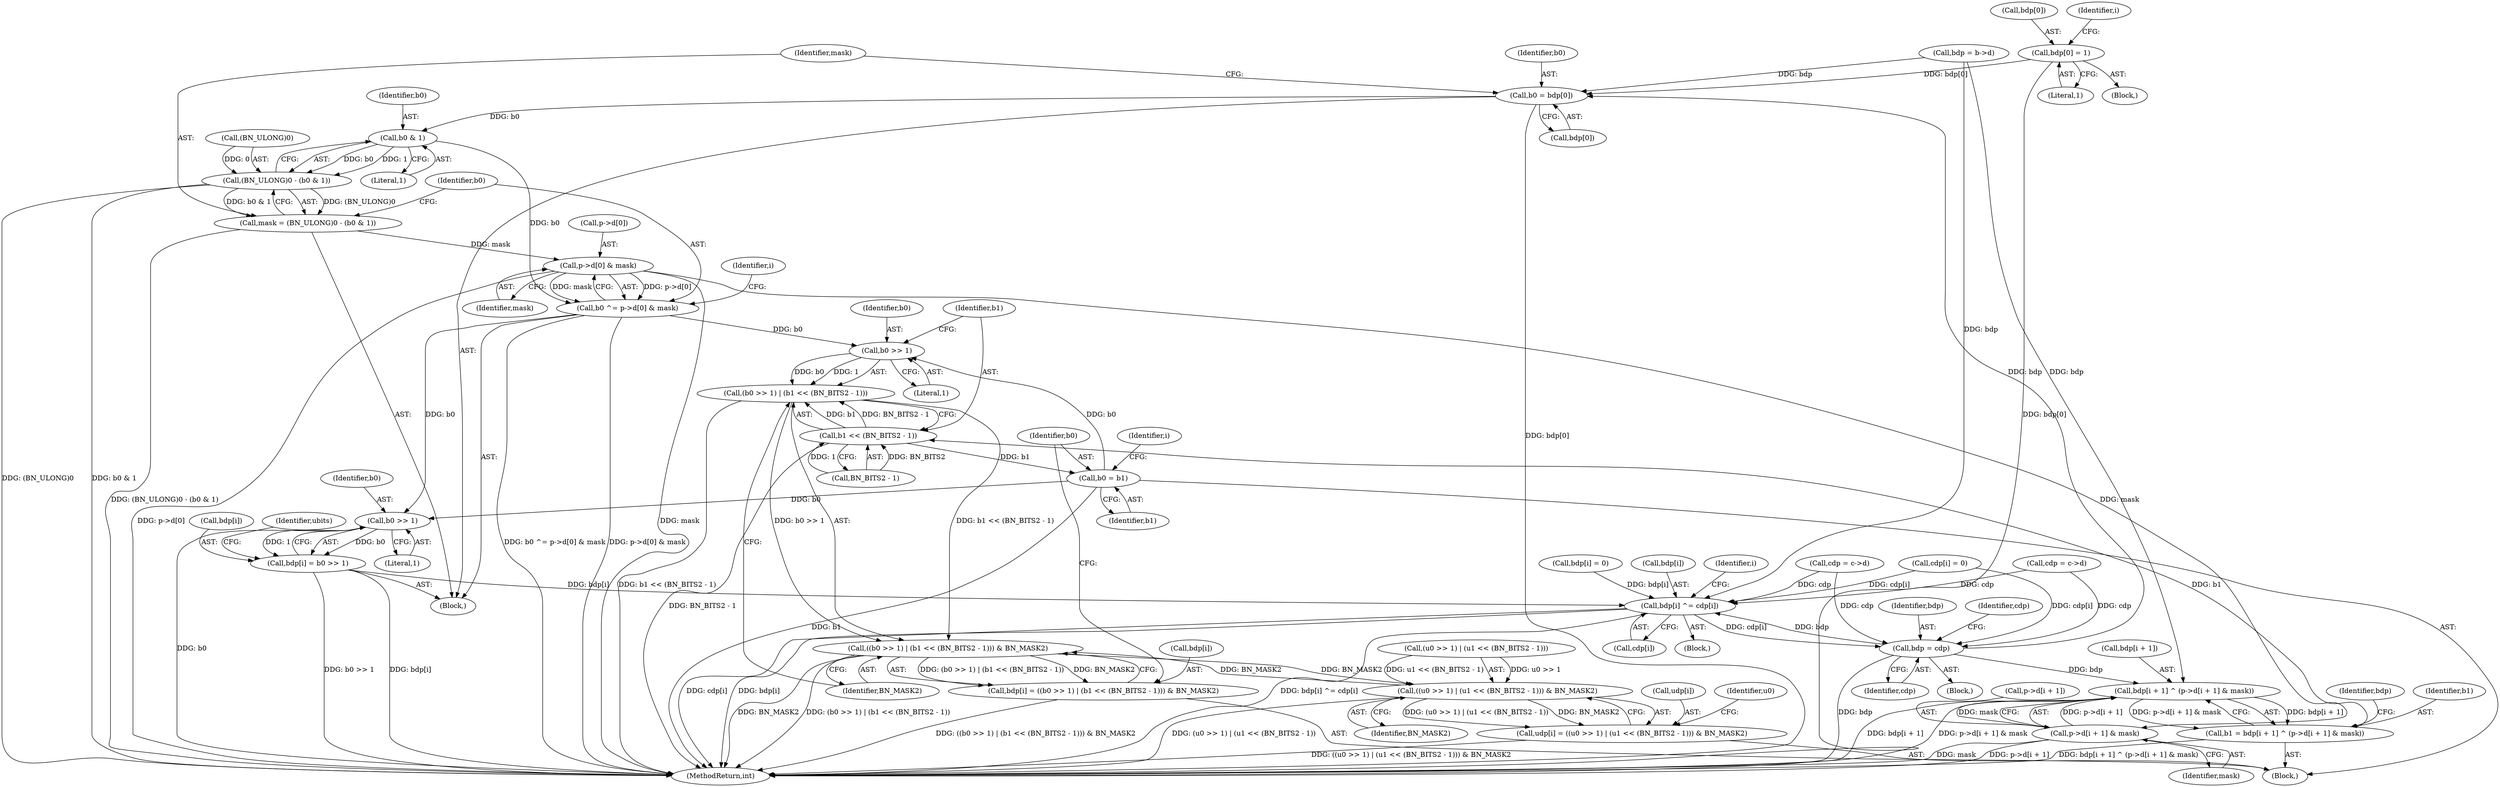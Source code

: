 digraph "0_openssl_4924b37ee01f71ae19c94a8934b80eeb2f677932@array" {
"1000248" [label="(Call,bdp[0] = 1)"];
"1000327" [label="(Call,b0 = bdp[0])"];
"1000338" [label="(Call,b0 & 1)"];
"1000334" [label="(Call,(BN_ULONG)0 - (b0 & 1))"];
"1000332" [label="(Call,mask = (BN_ULONG)0 - (b0 & 1))"];
"1000343" [label="(Call,p->d[0] & mask)"];
"1000341" [label="(Call,b0 ^= p->d[0] & mask)"];
"1000410" [label="(Call,b0 >> 1)"];
"1000409" [label="(Call,(b0 >> 1) | (b1 << (BN_BITS2 - 1)))"];
"1000408" [label="(Call,((b0 >> 1) | (b1 << (BN_BITS2 - 1))) & BN_MASK2)"];
"1000373" [label="(Call,((u0 >> 1) | (u1 << (BN_BITS2 - 1))) & BN_MASK2)"];
"1000369" [label="(Call,udp[i] = ((u0 >> 1) | (u1 << (BN_BITS2 - 1))) & BN_MASK2)"];
"1000404" [label="(Call,bdp[i] = ((b0 >> 1) | (b1 << (BN_BITS2 - 1))) & BN_MASK2)"];
"1000433" [label="(Call,b0 >> 1)"];
"1000429" [label="(Call,bdp[i] = b0 >> 1)"];
"1000522" [label="(Call,bdp[i] ^= cdp[i])"];
"1000497" [label="(Call,bdp = cdp)"];
"1000389" [label="(Call,bdp[i + 1] ^ (p->d[i + 1] & mask))"];
"1000387" [label="(Call,b1 = bdp[i + 1] ^ (p->d[i + 1] & mask))"];
"1000413" [label="(Call,b1 << (BN_BITS2 - 1))"];
"1000419" [label="(Call,b0 = b1)"];
"1000395" [label="(Call,p->d[i + 1] & mask)"];
"1000327" [label="(Call,b0 = bdp[0])"];
"1000497" [label="(Call,bdp = cdp)"];
"1000387" [label="(Call,b1 = bdp[i + 1] ^ (p->d[i + 1] & mask))"];
"1000385" [label="(Identifier,u0)"];
"1000370" [label="(Call,udp[i])"];
"1000413" [label="(Call,b1 << (BN_BITS2 - 1))"];
"1000388" [label="(Identifier,b1)"];
"1000437" [label="(Identifier,ubits)"];
"1000243" [label="(Call,bdp = b->d)"];
"1000316" [label="(Block,)"];
"1000349" [label="(Identifier,mask)"];
"1000374" [label="(Call,(u0 >> 1) | (u1 << (BN_BITS2 - 1)))"];
"1000526" [label="(Call,cdp[i])"];
"1000500" [label="(Call,cdp = c->d)"];
"1000411" [label="(Identifier,b0)"];
"1000334" [label="(Call,(BN_ULONG)0 - (b0 & 1))"];
"1000335" [label="(Call,(BN_ULONG)0)"];
"1000522" [label="(Call,bdp[i] ^= cdp[i])"];
"1000523" [label="(Call,bdp[i])"];
"1000252" [label="(Literal,1)"];
"1000360" [label="(Identifier,i)"];
"1000513" [label="(Identifier,i)"];
"1000249" [label="(Call,bdp[0])"];
"1000332" [label="(Call,mask = (BN_ULONG)0 - (b0 & 1))"];
"1000373" [label="(Call,((u0 >> 1) | (u1 << (BN_BITS2 - 1))) & BN_MASK2)"];
"1000498" [label="(Identifier,bdp)"];
"1000248" [label="(Call,bdp[0] = 1)"];
"1000499" [label="(Identifier,cdp)"];
"1000414" [label="(Identifier,b1)"];
"1000189" [label="(Block,)"];
"1000340" [label="(Literal,1)"];
"1000406" [label="(Identifier,bdp)"];
"1000418" [label="(Identifier,BN_MASK2)"];
"1000390" [label="(Call,bdp[i + 1])"];
"1000289" [label="(Call,cdp[i] = 0)"];
"1000664" [label="(MethodReturn,int)"];
"1000409" [label="(Call,(b0 >> 1) | (b1 << (BN_BITS2 - 1)))"];
"1000419" [label="(Call,b0 = b1)"];
"1000404" [label="(Call,bdp[i] = ((b0 >> 1) | (b1 << (BN_BITS2 - 1))) & BN_MASK2)"];
"1000501" [label="(Identifier,cdp)"];
"1000341" [label="(Call,b0 ^= p->d[0] & mask)"];
"1000410" [label="(Call,b0 >> 1)"];
"1000396" [label="(Call,p->d[i + 1])"];
"1000461" [label="(Block,)"];
"1000344" [label="(Call,p->d[0])"];
"1000421" [label="(Identifier,b1)"];
"1000433" [label="(Call,b0 >> 1)"];
"1000255" [label="(Identifier,i)"];
"1000389" [label="(Call,bdp[i + 1] ^ (p->d[i + 1] & mask))"];
"1000429" [label="(Call,bdp[i] = b0 >> 1)"];
"1000514" [label="(Block,)"];
"1000275" [label="(Call,cdp = c->d)"];
"1000329" [label="(Call,bdp[0])"];
"1000338" [label="(Call,b0 & 1)"];
"1000383" [label="(Identifier,BN_MASK2)"];
"1000434" [label="(Identifier,b0)"];
"1000430" [label="(Call,bdp[i])"];
"1000408" [label="(Call,((b0 >> 1) | (b1 << (BN_BITS2 - 1))) & BN_MASK2)"];
"1000343" [label="(Call,p->d[0] & mask)"];
"1000412" [label="(Literal,1)"];
"1000420" [label="(Identifier,b0)"];
"1000333" [label="(Identifier,mask)"];
"1000361" [label="(Block,)"];
"1000339" [label="(Identifier,b0)"];
"1000395" [label="(Call,p->d[i + 1] & mask)"];
"1000415" [label="(Call,BN_BITS2 - 1)"];
"1000328" [label="(Identifier,b0)"];
"1000405" [label="(Call,bdp[i])"];
"1000352" [label="(Identifier,i)"];
"1000262" [label="(Call,bdp[i] = 0)"];
"1000435" [label="(Literal,1)"];
"1000403" [label="(Identifier,mask)"];
"1000342" [label="(Identifier,b0)"];
"1000369" [label="(Call,udp[i] = ((u0 >> 1) | (u1 << (BN_BITS2 - 1))) & BN_MASK2)"];
"1000248" -> "1000189"  [label="AST: "];
"1000248" -> "1000252"  [label="CFG: "];
"1000249" -> "1000248"  [label="AST: "];
"1000252" -> "1000248"  [label="AST: "];
"1000255" -> "1000248"  [label="CFG: "];
"1000248" -> "1000664"  [label="DDG: bdp[0]"];
"1000248" -> "1000327"  [label="DDG: bdp[0]"];
"1000327" -> "1000316"  [label="AST: "];
"1000327" -> "1000329"  [label="CFG: "];
"1000328" -> "1000327"  [label="AST: "];
"1000329" -> "1000327"  [label="AST: "];
"1000333" -> "1000327"  [label="CFG: "];
"1000327" -> "1000664"  [label="DDG: bdp[0]"];
"1000497" -> "1000327"  [label="DDG: bdp"];
"1000243" -> "1000327"  [label="DDG: bdp"];
"1000327" -> "1000338"  [label="DDG: b0"];
"1000338" -> "1000334"  [label="AST: "];
"1000338" -> "1000340"  [label="CFG: "];
"1000339" -> "1000338"  [label="AST: "];
"1000340" -> "1000338"  [label="AST: "];
"1000334" -> "1000338"  [label="CFG: "];
"1000338" -> "1000334"  [label="DDG: b0"];
"1000338" -> "1000334"  [label="DDG: 1"];
"1000338" -> "1000341"  [label="DDG: b0"];
"1000334" -> "1000332"  [label="AST: "];
"1000335" -> "1000334"  [label="AST: "];
"1000332" -> "1000334"  [label="CFG: "];
"1000334" -> "1000664"  [label="DDG: b0 & 1"];
"1000334" -> "1000664"  [label="DDG: (BN_ULONG)0"];
"1000334" -> "1000332"  [label="DDG: (BN_ULONG)0"];
"1000334" -> "1000332"  [label="DDG: b0 & 1"];
"1000335" -> "1000334"  [label="DDG: 0"];
"1000332" -> "1000316"  [label="AST: "];
"1000333" -> "1000332"  [label="AST: "];
"1000342" -> "1000332"  [label="CFG: "];
"1000332" -> "1000664"  [label="DDG: (BN_ULONG)0 - (b0 & 1)"];
"1000332" -> "1000343"  [label="DDG: mask"];
"1000343" -> "1000341"  [label="AST: "];
"1000343" -> "1000349"  [label="CFG: "];
"1000344" -> "1000343"  [label="AST: "];
"1000349" -> "1000343"  [label="AST: "];
"1000341" -> "1000343"  [label="CFG: "];
"1000343" -> "1000664"  [label="DDG: mask"];
"1000343" -> "1000664"  [label="DDG: p->d[0]"];
"1000343" -> "1000341"  [label="DDG: p->d[0]"];
"1000343" -> "1000341"  [label="DDG: mask"];
"1000343" -> "1000395"  [label="DDG: mask"];
"1000341" -> "1000316"  [label="AST: "];
"1000342" -> "1000341"  [label="AST: "];
"1000352" -> "1000341"  [label="CFG: "];
"1000341" -> "1000664"  [label="DDG: p->d[0] & mask"];
"1000341" -> "1000664"  [label="DDG: b0 ^= p->d[0] & mask"];
"1000341" -> "1000410"  [label="DDG: b0"];
"1000341" -> "1000433"  [label="DDG: b0"];
"1000410" -> "1000409"  [label="AST: "];
"1000410" -> "1000412"  [label="CFG: "];
"1000411" -> "1000410"  [label="AST: "];
"1000412" -> "1000410"  [label="AST: "];
"1000414" -> "1000410"  [label="CFG: "];
"1000410" -> "1000409"  [label="DDG: b0"];
"1000410" -> "1000409"  [label="DDG: 1"];
"1000419" -> "1000410"  [label="DDG: b0"];
"1000409" -> "1000408"  [label="AST: "];
"1000409" -> "1000413"  [label="CFG: "];
"1000413" -> "1000409"  [label="AST: "];
"1000418" -> "1000409"  [label="CFG: "];
"1000409" -> "1000664"  [label="DDG: b1 << (BN_BITS2 - 1)"];
"1000409" -> "1000408"  [label="DDG: b0 >> 1"];
"1000409" -> "1000408"  [label="DDG: b1 << (BN_BITS2 - 1)"];
"1000413" -> "1000409"  [label="DDG: b1"];
"1000413" -> "1000409"  [label="DDG: BN_BITS2 - 1"];
"1000408" -> "1000404"  [label="AST: "];
"1000408" -> "1000418"  [label="CFG: "];
"1000418" -> "1000408"  [label="AST: "];
"1000404" -> "1000408"  [label="CFG: "];
"1000408" -> "1000664"  [label="DDG: (b0 >> 1) | (b1 << (BN_BITS2 - 1))"];
"1000408" -> "1000664"  [label="DDG: BN_MASK2"];
"1000408" -> "1000373"  [label="DDG: BN_MASK2"];
"1000408" -> "1000404"  [label="DDG: (b0 >> 1) | (b1 << (BN_BITS2 - 1))"];
"1000408" -> "1000404"  [label="DDG: BN_MASK2"];
"1000373" -> "1000408"  [label="DDG: BN_MASK2"];
"1000373" -> "1000369"  [label="AST: "];
"1000373" -> "1000383"  [label="CFG: "];
"1000374" -> "1000373"  [label="AST: "];
"1000383" -> "1000373"  [label="AST: "];
"1000369" -> "1000373"  [label="CFG: "];
"1000373" -> "1000664"  [label="DDG: (u0 >> 1) | (u1 << (BN_BITS2 - 1))"];
"1000373" -> "1000369"  [label="DDG: (u0 >> 1) | (u1 << (BN_BITS2 - 1))"];
"1000373" -> "1000369"  [label="DDG: BN_MASK2"];
"1000374" -> "1000373"  [label="DDG: u0 >> 1"];
"1000374" -> "1000373"  [label="DDG: u1 << (BN_BITS2 - 1)"];
"1000369" -> "1000361"  [label="AST: "];
"1000370" -> "1000369"  [label="AST: "];
"1000385" -> "1000369"  [label="CFG: "];
"1000369" -> "1000664"  [label="DDG: ((u0 >> 1) | (u1 << (BN_BITS2 - 1))) & BN_MASK2"];
"1000404" -> "1000361"  [label="AST: "];
"1000405" -> "1000404"  [label="AST: "];
"1000420" -> "1000404"  [label="CFG: "];
"1000404" -> "1000664"  [label="DDG: ((b0 >> 1) | (b1 << (BN_BITS2 - 1))) & BN_MASK2"];
"1000433" -> "1000429"  [label="AST: "];
"1000433" -> "1000435"  [label="CFG: "];
"1000434" -> "1000433"  [label="AST: "];
"1000435" -> "1000433"  [label="AST: "];
"1000429" -> "1000433"  [label="CFG: "];
"1000433" -> "1000664"  [label="DDG: b0"];
"1000433" -> "1000429"  [label="DDG: b0"];
"1000433" -> "1000429"  [label="DDG: 1"];
"1000419" -> "1000433"  [label="DDG: b0"];
"1000429" -> "1000316"  [label="AST: "];
"1000430" -> "1000429"  [label="AST: "];
"1000437" -> "1000429"  [label="CFG: "];
"1000429" -> "1000664"  [label="DDG: b0 >> 1"];
"1000429" -> "1000664"  [label="DDG: bdp[i]"];
"1000429" -> "1000522"  [label="DDG: bdp[i]"];
"1000522" -> "1000514"  [label="AST: "];
"1000522" -> "1000526"  [label="CFG: "];
"1000523" -> "1000522"  [label="AST: "];
"1000526" -> "1000522"  [label="AST: "];
"1000513" -> "1000522"  [label="CFG: "];
"1000522" -> "1000664"  [label="DDG: bdp[i] ^= cdp[i]"];
"1000522" -> "1000664"  [label="DDG: cdp[i]"];
"1000522" -> "1000664"  [label="DDG: bdp[i]"];
"1000522" -> "1000497"  [label="DDG: cdp[i]"];
"1000497" -> "1000522"  [label="DDG: bdp"];
"1000262" -> "1000522"  [label="DDG: bdp[i]"];
"1000243" -> "1000522"  [label="DDG: bdp"];
"1000289" -> "1000522"  [label="DDG: cdp[i]"];
"1000275" -> "1000522"  [label="DDG: cdp"];
"1000500" -> "1000522"  [label="DDG: cdp"];
"1000497" -> "1000461"  [label="AST: "];
"1000497" -> "1000499"  [label="CFG: "];
"1000498" -> "1000497"  [label="AST: "];
"1000499" -> "1000497"  [label="AST: "];
"1000501" -> "1000497"  [label="CFG: "];
"1000497" -> "1000664"  [label="DDG: bdp"];
"1000497" -> "1000389"  [label="DDG: bdp"];
"1000289" -> "1000497"  [label="DDG: cdp[i]"];
"1000275" -> "1000497"  [label="DDG: cdp"];
"1000500" -> "1000497"  [label="DDG: cdp"];
"1000389" -> "1000387"  [label="AST: "];
"1000389" -> "1000395"  [label="CFG: "];
"1000390" -> "1000389"  [label="AST: "];
"1000395" -> "1000389"  [label="AST: "];
"1000387" -> "1000389"  [label="CFG: "];
"1000389" -> "1000664"  [label="DDG: bdp[i + 1]"];
"1000389" -> "1000664"  [label="DDG: p->d[i + 1] & mask"];
"1000389" -> "1000387"  [label="DDG: bdp[i + 1]"];
"1000389" -> "1000387"  [label="DDG: p->d[i + 1] & mask"];
"1000243" -> "1000389"  [label="DDG: bdp"];
"1000395" -> "1000389"  [label="DDG: p->d[i + 1]"];
"1000395" -> "1000389"  [label="DDG: mask"];
"1000387" -> "1000361"  [label="AST: "];
"1000388" -> "1000387"  [label="AST: "];
"1000406" -> "1000387"  [label="CFG: "];
"1000387" -> "1000664"  [label="DDG: bdp[i + 1] ^ (p->d[i + 1] & mask)"];
"1000387" -> "1000413"  [label="DDG: b1"];
"1000413" -> "1000415"  [label="CFG: "];
"1000414" -> "1000413"  [label="AST: "];
"1000415" -> "1000413"  [label="AST: "];
"1000413" -> "1000664"  [label="DDG: BN_BITS2 - 1"];
"1000415" -> "1000413"  [label="DDG: BN_BITS2"];
"1000415" -> "1000413"  [label="DDG: 1"];
"1000413" -> "1000419"  [label="DDG: b1"];
"1000419" -> "1000361"  [label="AST: "];
"1000419" -> "1000421"  [label="CFG: "];
"1000420" -> "1000419"  [label="AST: "];
"1000421" -> "1000419"  [label="AST: "];
"1000360" -> "1000419"  [label="CFG: "];
"1000419" -> "1000664"  [label="DDG: b1"];
"1000395" -> "1000403"  [label="CFG: "];
"1000396" -> "1000395"  [label="AST: "];
"1000403" -> "1000395"  [label="AST: "];
"1000395" -> "1000664"  [label="DDG: p->d[i + 1]"];
"1000395" -> "1000664"  [label="DDG: mask"];
}
